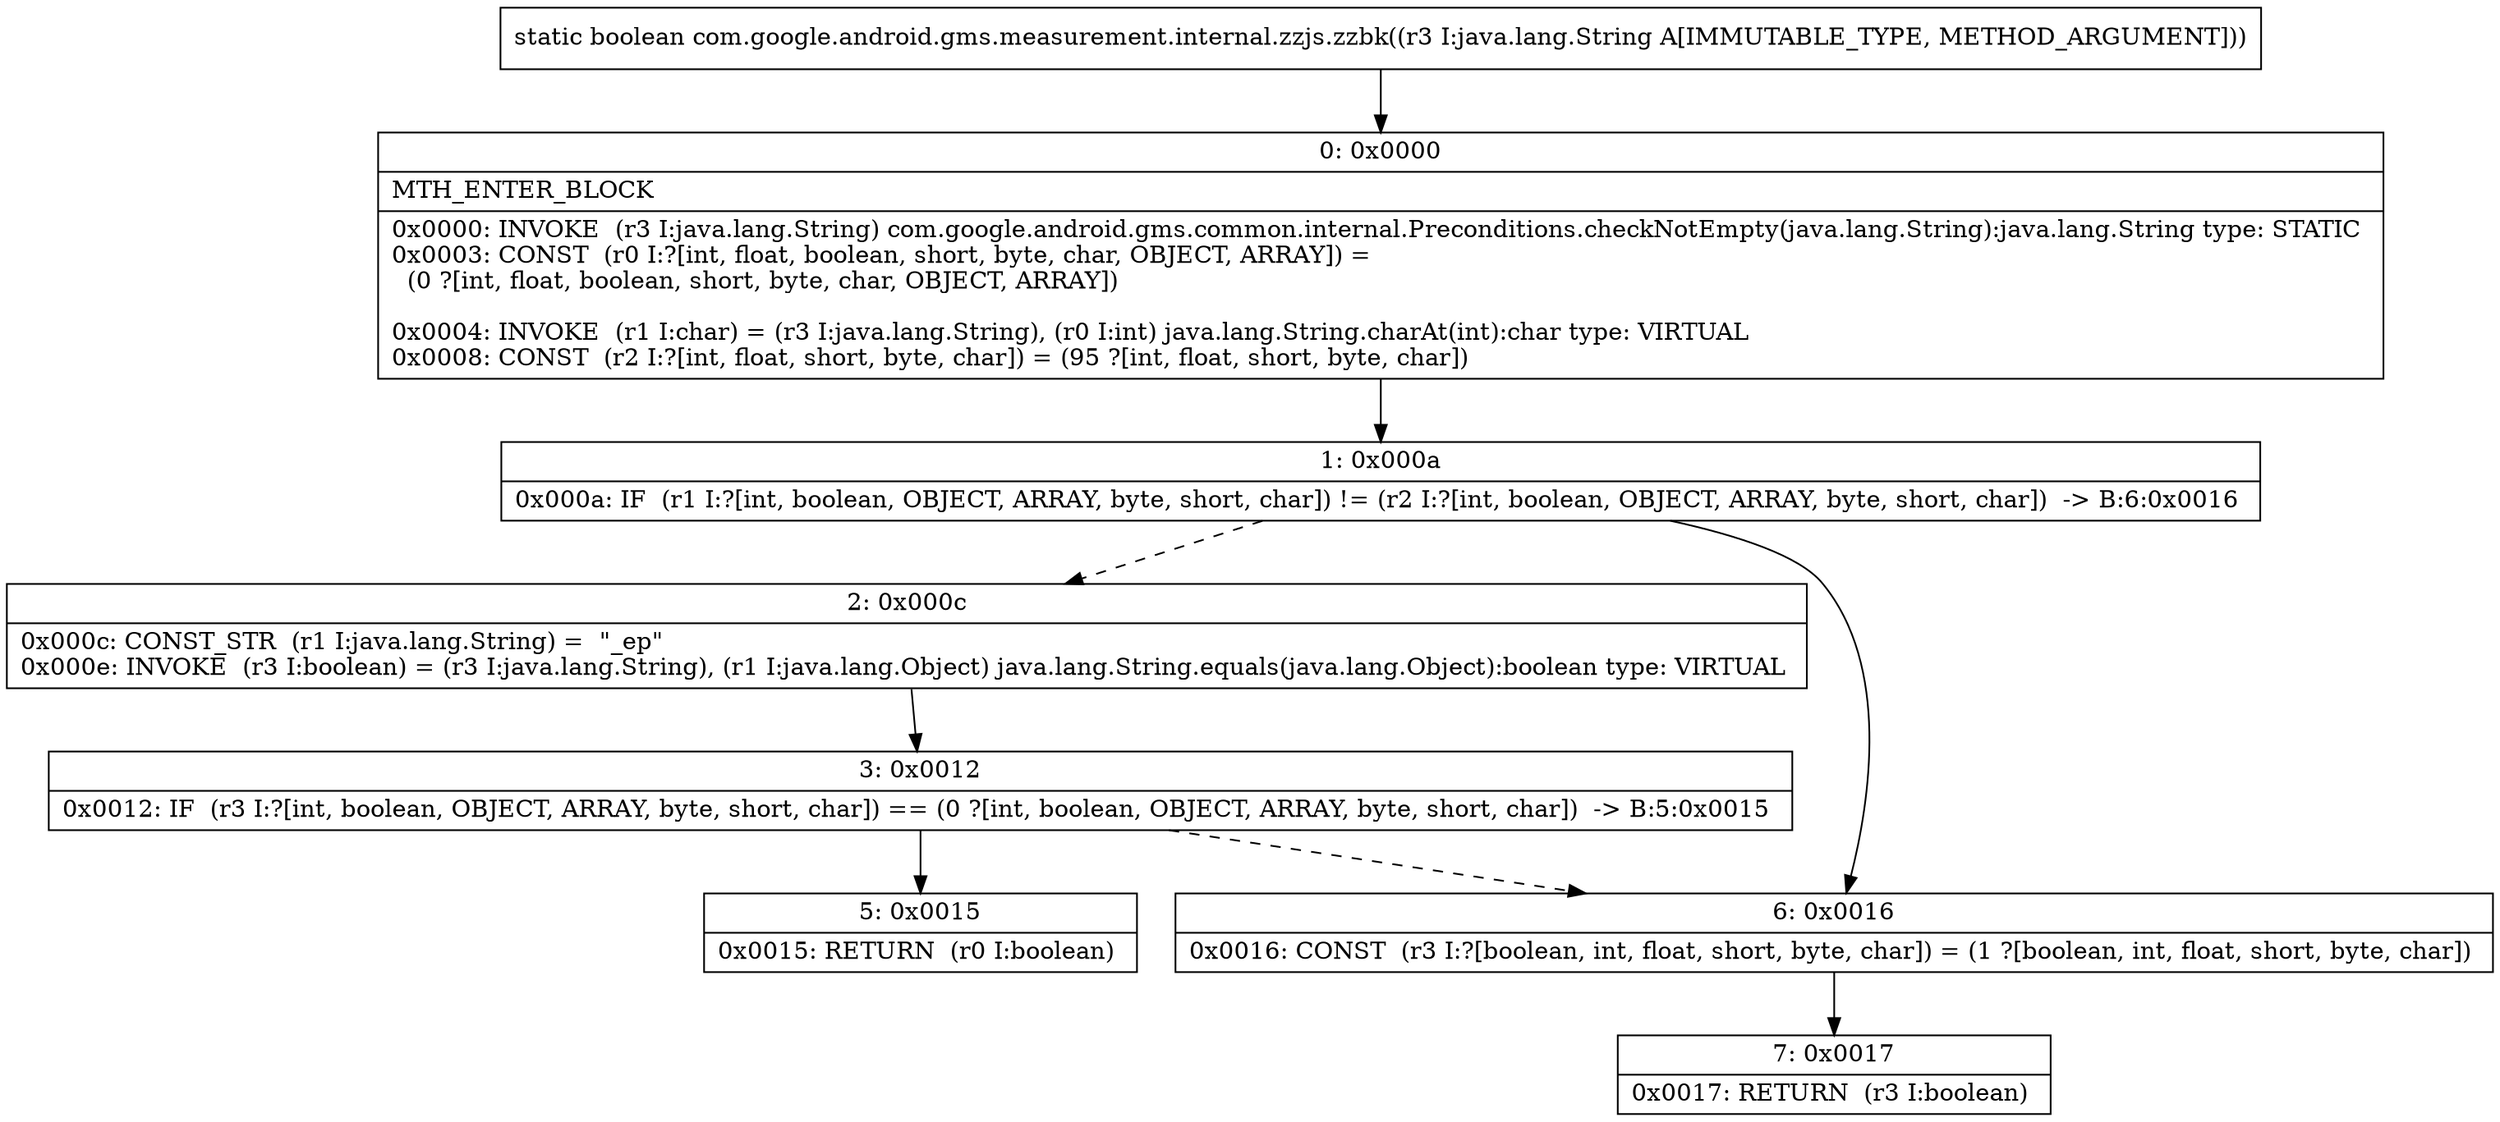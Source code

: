 digraph "CFG forcom.google.android.gms.measurement.internal.zzjs.zzbk(Ljava\/lang\/String;)Z" {
Node_0 [shape=record,label="{0\:\ 0x0000|MTH_ENTER_BLOCK\l|0x0000: INVOKE  (r3 I:java.lang.String) com.google.android.gms.common.internal.Preconditions.checkNotEmpty(java.lang.String):java.lang.String type: STATIC \l0x0003: CONST  (r0 I:?[int, float, boolean, short, byte, char, OBJECT, ARRAY]) = \l  (0 ?[int, float, boolean, short, byte, char, OBJECT, ARRAY])\l \l0x0004: INVOKE  (r1 I:char) = (r3 I:java.lang.String), (r0 I:int) java.lang.String.charAt(int):char type: VIRTUAL \l0x0008: CONST  (r2 I:?[int, float, short, byte, char]) = (95 ?[int, float, short, byte, char]) \l}"];
Node_1 [shape=record,label="{1\:\ 0x000a|0x000a: IF  (r1 I:?[int, boolean, OBJECT, ARRAY, byte, short, char]) != (r2 I:?[int, boolean, OBJECT, ARRAY, byte, short, char])  \-\> B:6:0x0016 \l}"];
Node_2 [shape=record,label="{2\:\ 0x000c|0x000c: CONST_STR  (r1 I:java.lang.String) =  \"_ep\" \l0x000e: INVOKE  (r3 I:boolean) = (r3 I:java.lang.String), (r1 I:java.lang.Object) java.lang.String.equals(java.lang.Object):boolean type: VIRTUAL \l}"];
Node_3 [shape=record,label="{3\:\ 0x0012|0x0012: IF  (r3 I:?[int, boolean, OBJECT, ARRAY, byte, short, char]) == (0 ?[int, boolean, OBJECT, ARRAY, byte, short, char])  \-\> B:5:0x0015 \l}"];
Node_5 [shape=record,label="{5\:\ 0x0015|0x0015: RETURN  (r0 I:boolean) \l}"];
Node_6 [shape=record,label="{6\:\ 0x0016|0x0016: CONST  (r3 I:?[boolean, int, float, short, byte, char]) = (1 ?[boolean, int, float, short, byte, char]) \l}"];
Node_7 [shape=record,label="{7\:\ 0x0017|0x0017: RETURN  (r3 I:boolean) \l}"];
MethodNode[shape=record,label="{static boolean com.google.android.gms.measurement.internal.zzjs.zzbk((r3 I:java.lang.String A[IMMUTABLE_TYPE, METHOD_ARGUMENT])) }"];
MethodNode -> Node_0;
Node_0 -> Node_1;
Node_1 -> Node_2[style=dashed];
Node_1 -> Node_6;
Node_2 -> Node_3;
Node_3 -> Node_5;
Node_3 -> Node_6[style=dashed];
Node_6 -> Node_7;
}

